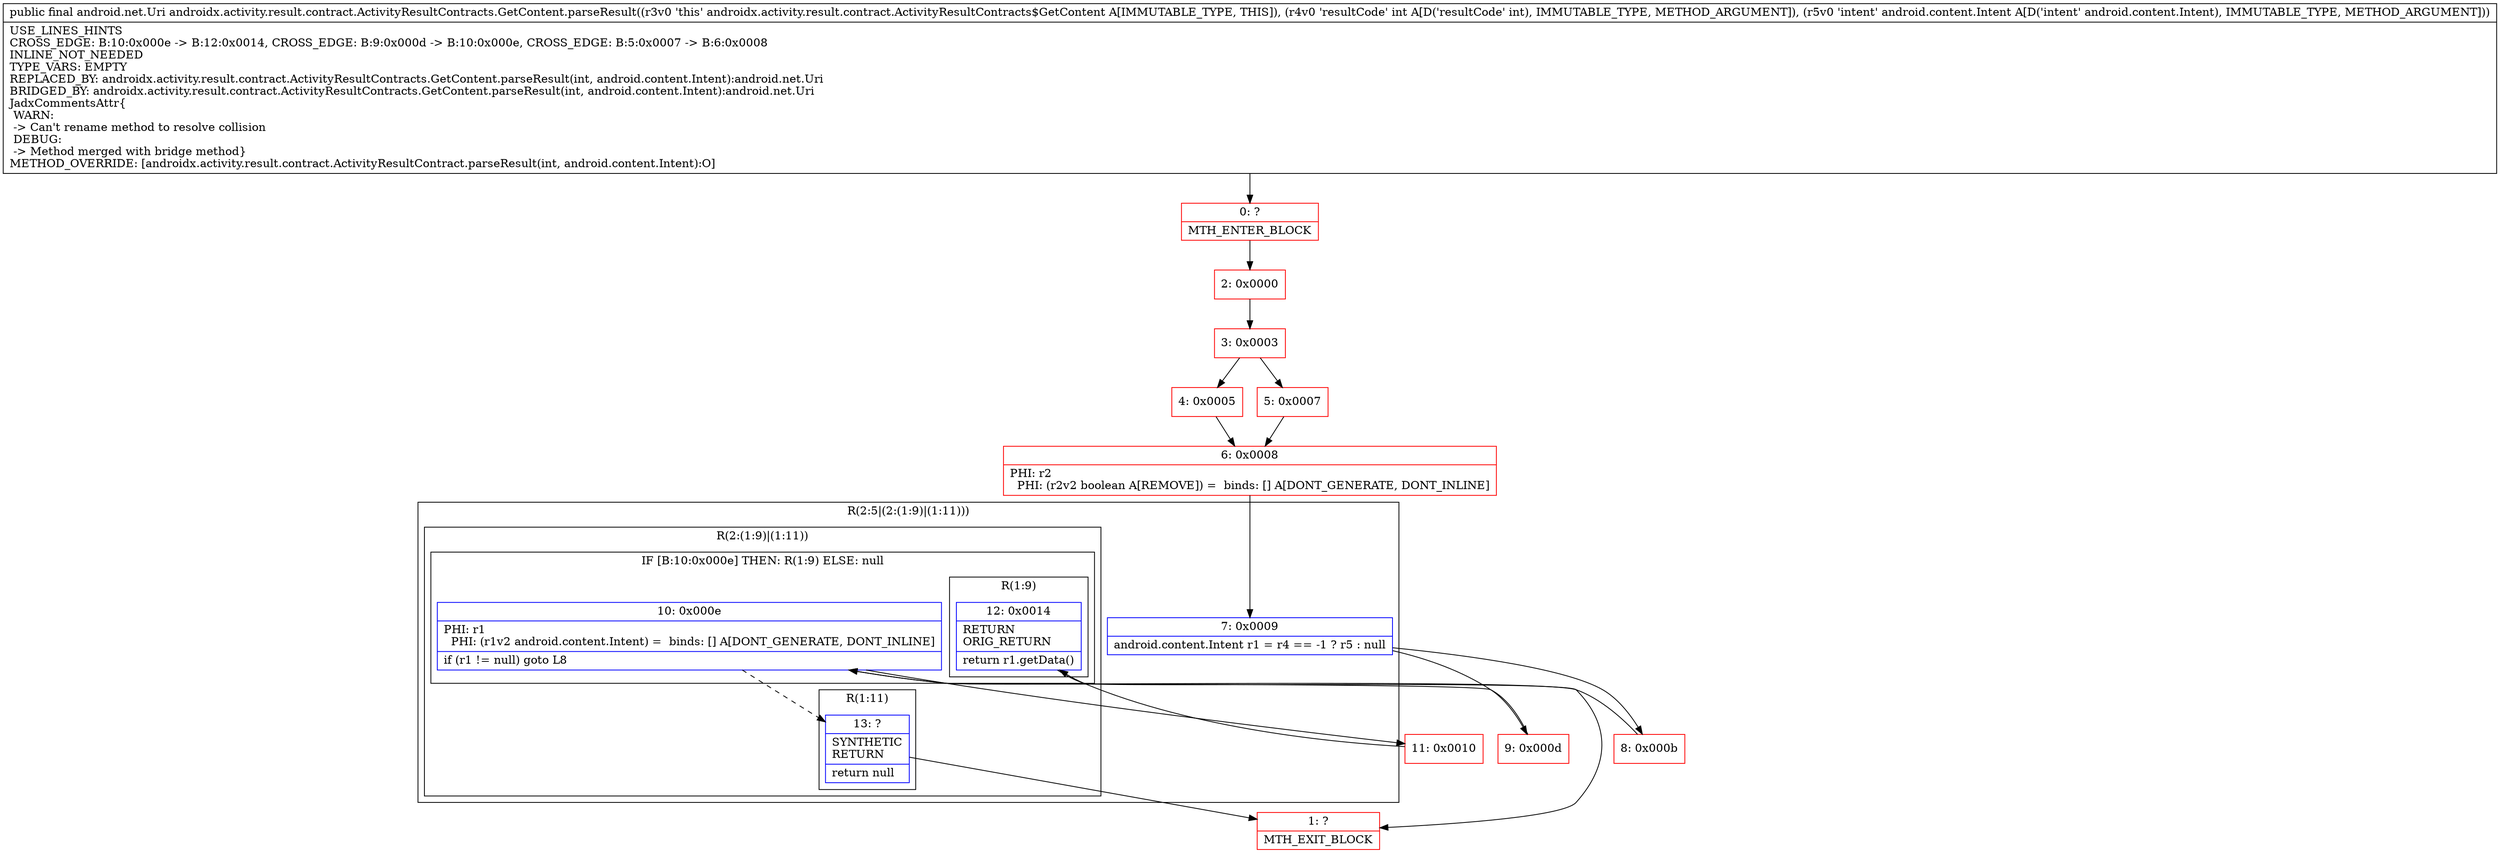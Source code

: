 digraph "CFG forandroidx.activity.result.contract.ActivityResultContracts.GetContent.parseResult(ILandroid\/content\/Intent;)Landroid\/net\/Uri;" {
subgraph cluster_Region_1540134974 {
label = "R(2:5|(2:(1:9)|(1:11)))";
node [shape=record,color=blue];
Node_7 [shape=record,label="{7\:\ 0x0009|android.content.Intent r1 = r4 == \-1 ? r5 : null\l}"];
subgraph cluster_Region_1722670123 {
label = "R(2:(1:9)|(1:11))";
node [shape=record,color=blue];
subgraph cluster_IfRegion_597179893 {
label = "IF [B:10:0x000e] THEN: R(1:9) ELSE: null";
node [shape=record,color=blue];
Node_10 [shape=record,label="{10\:\ 0x000e|PHI: r1 \l  PHI: (r1v2 android.content.Intent) =  binds: [] A[DONT_GENERATE, DONT_INLINE]\l|if (r1 != null) goto L8\l}"];
subgraph cluster_Region_1531203225 {
label = "R(1:9)";
node [shape=record,color=blue];
Node_12 [shape=record,label="{12\:\ 0x0014|RETURN\lORIG_RETURN\l|return r1.getData()\l}"];
}
}
subgraph cluster_Region_1952005520 {
label = "R(1:11)";
node [shape=record,color=blue];
Node_13 [shape=record,label="{13\:\ ?|SYNTHETIC\lRETURN\l|return null\l}"];
}
}
}
Node_0 [shape=record,color=red,label="{0\:\ ?|MTH_ENTER_BLOCK\l}"];
Node_2 [shape=record,color=red,label="{2\:\ 0x0000}"];
Node_3 [shape=record,color=red,label="{3\:\ 0x0003}"];
Node_4 [shape=record,color=red,label="{4\:\ 0x0005}"];
Node_6 [shape=record,color=red,label="{6\:\ 0x0008|PHI: r2 \l  PHI: (r2v2 boolean A[REMOVE]) =  binds: [] A[DONT_GENERATE, DONT_INLINE]\l}"];
Node_8 [shape=record,color=red,label="{8\:\ 0x000b}"];
Node_11 [shape=record,color=red,label="{11\:\ 0x0010}"];
Node_1 [shape=record,color=red,label="{1\:\ ?|MTH_EXIT_BLOCK\l}"];
Node_9 [shape=record,color=red,label="{9\:\ 0x000d}"];
Node_5 [shape=record,color=red,label="{5\:\ 0x0007}"];
MethodNode[shape=record,label="{public final android.net.Uri androidx.activity.result.contract.ActivityResultContracts.GetContent.parseResult((r3v0 'this' androidx.activity.result.contract.ActivityResultContracts$GetContent A[IMMUTABLE_TYPE, THIS]), (r4v0 'resultCode' int A[D('resultCode' int), IMMUTABLE_TYPE, METHOD_ARGUMENT]), (r5v0 'intent' android.content.Intent A[D('intent' android.content.Intent), IMMUTABLE_TYPE, METHOD_ARGUMENT]))  | USE_LINES_HINTS\lCROSS_EDGE: B:10:0x000e \-\> B:12:0x0014, CROSS_EDGE: B:9:0x000d \-\> B:10:0x000e, CROSS_EDGE: B:5:0x0007 \-\> B:6:0x0008\lINLINE_NOT_NEEDED\lTYPE_VARS: EMPTY\lREPLACED_BY: androidx.activity.result.contract.ActivityResultContracts.GetContent.parseResult(int, android.content.Intent):android.net.Uri\lBRIDGED_BY: androidx.activity.result.contract.ActivityResultContracts.GetContent.parseResult(int, android.content.Intent):android.net.Uri\lJadxCommentsAttr\{\l WARN: \l \-\> Can't rename method to resolve collision\l DEBUG: \l \-\> Method merged with bridge method\}\lMETHOD_OVERRIDE: [androidx.activity.result.contract.ActivityResultContract.parseResult(int, android.content.Intent):O]\l}"];
MethodNode -> Node_0;Node_7 -> Node_8;
Node_7 -> Node_9;
Node_10 -> Node_11;
Node_10 -> Node_13[style=dashed];
Node_12 -> Node_1;
Node_13 -> Node_1;
Node_0 -> Node_2;
Node_2 -> Node_3;
Node_3 -> Node_4;
Node_3 -> Node_5;
Node_4 -> Node_6;
Node_6 -> Node_7;
Node_8 -> Node_10;
Node_11 -> Node_12;
Node_9 -> Node_10;
Node_5 -> Node_6;
}

